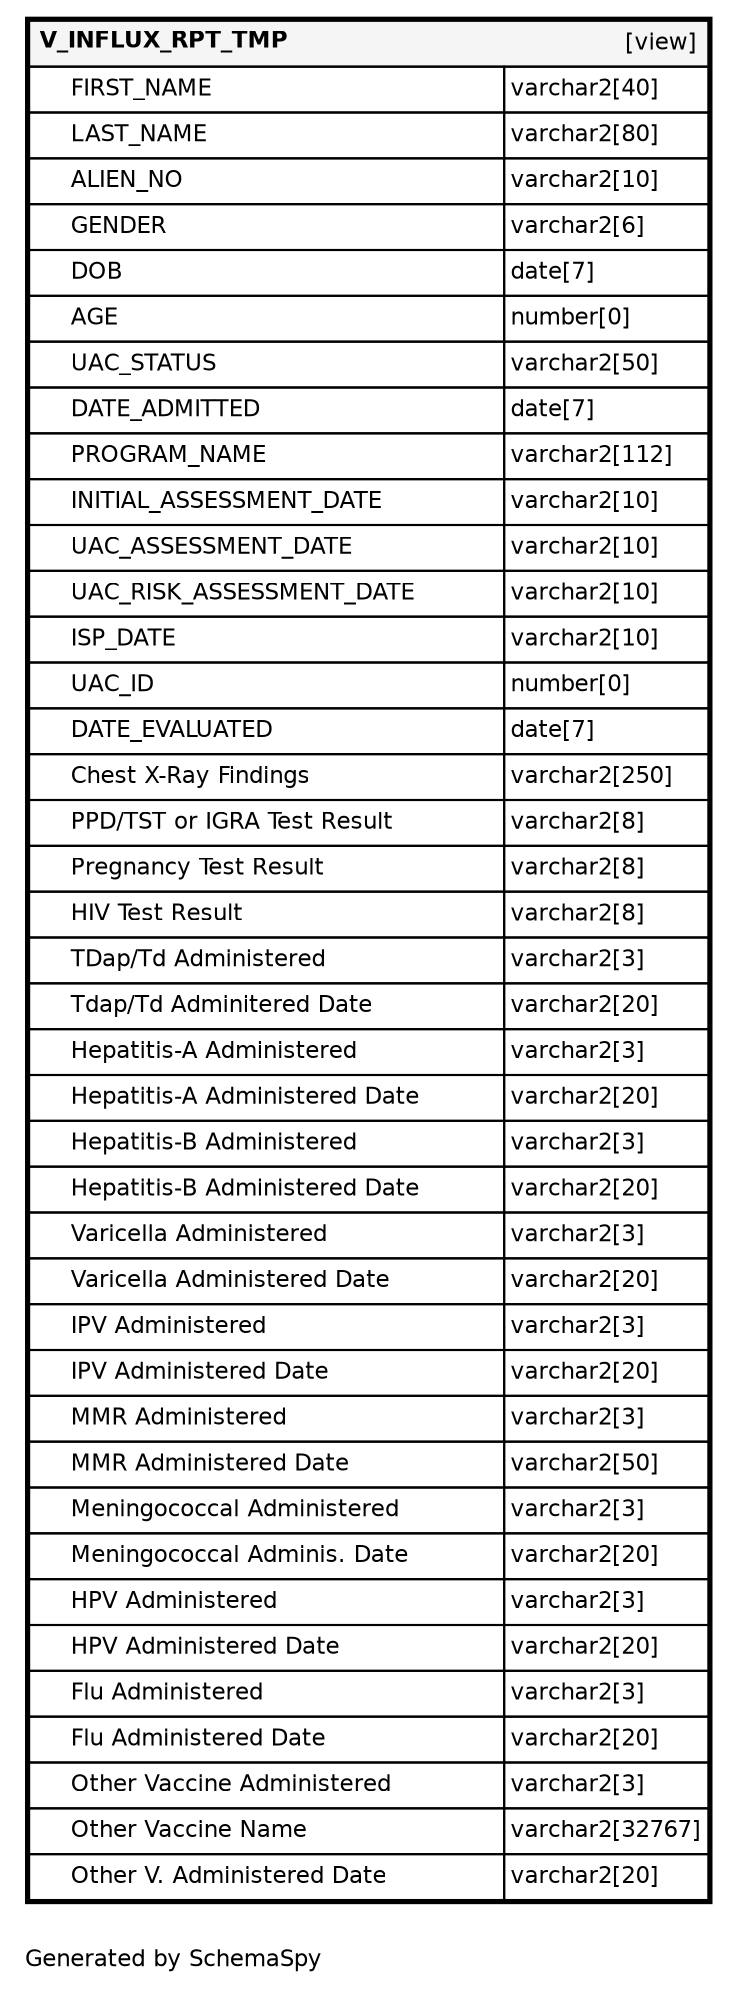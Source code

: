 digraph "oneDegreeRelationshipsDiagram" {
  graph [    rankdir="RL"    bgcolor="#ffffff"    label="\nGenerated by SchemaSpy"    labeljust="l"    nodesep="0.18"    ranksep="0.46"    fontname="Helvetica"    fontsize="11"    ration="compress"  ];  node [    fontname="Helvetica"    fontsize="11"    shape="plaintext"  ];  edge [    arrowsize="0.8"  ];
  "V_INFLUX_RPT_TMP" [
   label=<
    <TABLE BORDER="2" CELLBORDER="1" CELLSPACING="0" BGCOLOR="#ffffff">
      <TR><TD COLSPAN="4"  BGCOLOR="#f5f5f5"><TABLE BORDER="0" CELLSPACING="0"><TR><TD ALIGN="LEFT" FIXEDSIZE="TRUE" WIDTH="131" HEIGHT="16"><B>V_INFLUX_RPT_TMP</B></TD><TD ALIGN="RIGHT">[view]</TD></TR></TABLE></TD></TR>
      <TR><TD PORT="FIRST_NAME" COLSPAN="2" ALIGN="LEFT"><TABLE BORDER="0" CELLSPACING="0" ALIGN="LEFT"><TR ALIGN="LEFT"><TD ALIGN="LEFT" FIXEDSIZE="TRUE" WIDTH="15" HEIGHT="16"></TD><TD ALIGN="LEFT" FIXEDSIZE="TRUE" WIDTH="207" HEIGHT="16">FIRST_NAME</TD></TR></TABLE></TD><TD PORT="FIRST_NAME.type" ALIGN="LEFT">varchar2[40]</TD></TR>
      <TR><TD PORT="LAST_NAME" COLSPAN="2" ALIGN="LEFT"><TABLE BORDER="0" CELLSPACING="0" ALIGN="LEFT"><TR ALIGN="LEFT"><TD ALIGN="LEFT" FIXEDSIZE="TRUE" WIDTH="15" HEIGHT="16"></TD><TD ALIGN="LEFT" FIXEDSIZE="TRUE" WIDTH="207" HEIGHT="16">LAST_NAME</TD></TR></TABLE></TD><TD PORT="LAST_NAME.type" ALIGN="LEFT">varchar2[80]</TD></TR>
      <TR><TD PORT="ALIEN_NO" COLSPAN="2" ALIGN="LEFT"><TABLE BORDER="0" CELLSPACING="0" ALIGN="LEFT"><TR ALIGN="LEFT"><TD ALIGN="LEFT" FIXEDSIZE="TRUE" WIDTH="15" HEIGHT="16"></TD><TD ALIGN="LEFT" FIXEDSIZE="TRUE" WIDTH="207" HEIGHT="16">ALIEN_NO</TD></TR></TABLE></TD><TD PORT="ALIEN_NO.type" ALIGN="LEFT">varchar2[10]</TD></TR>
      <TR><TD PORT="GENDER" COLSPAN="2" ALIGN="LEFT"><TABLE BORDER="0" CELLSPACING="0" ALIGN="LEFT"><TR ALIGN="LEFT"><TD ALIGN="LEFT" FIXEDSIZE="TRUE" WIDTH="15" HEIGHT="16"></TD><TD ALIGN="LEFT" FIXEDSIZE="TRUE" WIDTH="207" HEIGHT="16">GENDER</TD></TR></TABLE></TD><TD PORT="GENDER.type" ALIGN="LEFT">varchar2[6]</TD></TR>
      <TR><TD PORT="DOB" COLSPAN="2" ALIGN="LEFT"><TABLE BORDER="0" CELLSPACING="0" ALIGN="LEFT"><TR ALIGN="LEFT"><TD ALIGN="LEFT" FIXEDSIZE="TRUE" WIDTH="15" HEIGHT="16"></TD><TD ALIGN="LEFT" FIXEDSIZE="TRUE" WIDTH="207" HEIGHT="16">DOB</TD></TR></TABLE></TD><TD PORT="DOB.type" ALIGN="LEFT">date[7]</TD></TR>
      <TR><TD PORT="AGE" COLSPAN="2" ALIGN="LEFT"><TABLE BORDER="0" CELLSPACING="0" ALIGN="LEFT"><TR ALIGN="LEFT"><TD ALIGN="LEFT" FIXEDSIZE="TRUE" WIDTH="15" HEIGHT="16"></TD><TD ALIGN="LEFT" FIXEDSIZE="TRUE" WIDTH="207" HEIGHT="16">AGE</TD></TR></TABLE></TD><TD PORT="AGE.type" ALIGN="LEFT">number[0]</TD></TR>
      <TR><TD PORT="UAC_STATUS" COLSPAN="2" ALIGN="LEFT"><TABLE BORDER="0" CELLSPACING="0" ALIGN="LEFT"><TR ALIGN="LEFT"><TD ALIGN="LEFT" FIXEDSIZE="TRUE" WIDTH="15" HEIGHT="16"></TD><TD ALIGN="LEFT" FIXEDSIZE="TRUE" WIDTH="207" HEIGHT="16">UAC_STATUS</TD></TR></TABLE></TD><TD PORT="UAC_STATUS.type" ALIGN="LEFT">varchar2[50]</TD></TR>
      <TR><TD PORT="DATE_ADMITTED" COLSPAN="2" ALIGN="LEFT"><TABLE BORDER="0" CELLSPACING="0" ALIGN="LEFT"><TR ALIGN="LEFT"><TD ALIGN="LEFT" FIXEDSIZE="TRUE" WIDTH="15" HEIGHT="16"></TD><TD ALIGN="LEFT" FIXEDSIZE="TRUE" WIDTH="207" HEIGHT="16">DATE_ADMITTED</TD></TR></TABLE></TD><TD PORT="DATE_ADMITTED.type" ALIGN="LEFT">date[7]</TD></TR>
      <TR><TD PORT="PROGRAM_NAME" COLSPAN="2" ALIGN="LEFT"><TABLE BORDER="0" CELLSPACING="0" ALIGN="LEFT"><TR ALIGN="LEFT"><TD ALIGN="LEFT" FIXEDSIZE="TRUE" WIDTH="15" HEIGHT="16"></TD><TD ALIGN="LEFT" FIXEDSIZE="TRUE" WIDTH="207" HEIGHT="16">PROGRAM_NAME</TD></TR></TABLE></TD><TD PORT="PROGRAM_NAME.type" ALIGN="LEFT">varchar2[112]</TD></TR>
      <TR><TD PORT="INITIAL_ASSESSMENT_DATE" COLSPAN="2" ALIGN="LEFT"><TABLE BORDER="0" CELLSPACING="0" ALIGN="LEFT"><TR ALIGN="LEFT"><TD ALIGN="LEFT" FIXEDSIZE="TRUE" WIDTH="15" HEIGHT="16"></TD><TD ALIGN="LEFT" FIXEDSIZE="TRUE" WIDTH="207" HEIGHT="16">INITIAL_ASSESSMENT_DATE</TD></TR></TABLE></TD><TD PORT="INITIAL_ASSESSMENT_DATE.type" ALIGN="LEFT">varchar2[10]</TD></TR>
      <TR><TD PORT="UAC_ASSESSMENT_DATE" COLSPAN="2" ALIGN="LEFT"><TABLE BORDER="0" CELLSPACING="0" ALIGN="LEFT"><TR ALIGN="LEFT"><TD ALIGN="LEFT" FIXEDSIZE="TRUE" WIDTH="15" HEIGHT="16"></TD><TD ALIGN="LEFT" FIXEDSIZE="TRUE" WIDTH="207" HEIGHT="16">UAC_ASSESSMENT_DATE</TD></TR></TABLE></TD><TD PORT="UAC_ASSESSMENT_DATE.type" ALIGN="LEFT">varchar2[10]</TD></TR>
      <TR><TD PORT="UAC_RISK_ASSESSMENT_DATE" COLSPAN="2" ALIGN="LEFT"><TABLE BORDER="0" CELLSPACING="0" ALIGN="LEFT"><TR ALIGN="LEFT"><TD ALIGN="LEFT" FIXEDSIZE="TRUE" WIDTH="15" HEIGHT="16"></TD><TD ALIGN="LEFT" FIXEDSIZE="TRUE" WIDTH="207" HEIGHT="16">UAC_RISK_ASSESSMENT_DATE</TD></TR></TABLE></TD><TD PORT="UAC_RISK_ASSESSMENT_DATE.type" ALIGN="LEFT">varchar2[10]</TD></TR>
      <TR><TD PORT="ISP_DATE" COLSPAN="2" ALIGN="LEFT"><TABLE BORDER="0" CELLSPACING="0" ALIGN="LEFT"><TR ALIGN="LEFT"><TD ALIGN="LEFT" FIXEDSIZE="TRUE" WIDTH="15" HEIGHT="16"></TD><TD ALIGN="LEFT" FIXEDSIZE="TRUE" WIDTH="207" HEIGHT="16">ISP_DATE</TD></TR></TABLE></TD><TD PORT="ISP_DATE.type" ALIGN="LEFT">varchar2[10]</TD></TR>
      <TR><TD PORT="UAC_ID" COLSPAN="2" ALIGN="LEFT"><TABLE BORDER="0" CELLSPACING="0" ALIGN="LEFT"><TR ALIGN="LEFT"><TD ALIGN="LEFT" FIXEDSIZE="TRUE" WIDTH="15" HEIGHT="16"></TD><TD ALIGN="LEFT" FIXEDSIZE="TRUE" WIDTH="207" HEIGHT="16">UAC_ID</TD></TR></TABLE></TD><TD PORT="UAC_ID.type" ALIGN="LEFT">number[0]</TD></TR>
      <TR><TD PORT="DATE_EVALUATED" COLSPAN="2" ALIGN="LEFT"><TABLE BORDER="0" CELLSPACING="0" ALIGN="LEFT"><TR ALIGN="LEFT"><TD ALIGN="LEFT" FIXEDSIZE="TRUE" WIDTH="15" HEIGHT="16"></TD><TD ALIGN="LEFT" FIXEDSIZE="TRUE" WIDTH="207" HEIGHT="16">DATE_EVALUATED</TD></TR></TABLE></TD><TD PORT="DATE_EVALUATED.type" ALIGN="LEFT">date[7]</TD></TR>
      <TR><TD PORT="Chest X-Ray Findings" COLSPAN="2" ALIGN="LEFT"><TABLE BORDER="0" CELLSPACING="0" ALIGN="LEFT"><TR ALIGN="LEFT"><TD ALIGN="LEFT" FIXEDSIZE="TRUE" WIDTH="15" HEIGHT="16"></TD><TD ALIGN="LEFT" FIXEDSIZE="TRUE" WIDTH="207" HEIGHT="16">Chest X-Ray Findings</TD></TR></TABLE></TD><TD PORT="Chest X-Ray Findings.type" ALIGN="LEFT">varchar2[250]</TD></TR>
      <TR><TD PORT="PPD/TST or IGRA Test Result" COLSPAN="2" ALIGN="LEFT"><TABLE BORDER="0" CELLSPACING="0" ALIGN="LEFT"><TR ALIGN="LEFT"><TD ALIGN="LEFT" FIXEDSIZE="TRUE" WIDTH="15" HEIGHT="16"></TD><TD ALIGN="LEFT" FIXEDSIZE="TRUE" WIDTH="207" HEIGHT="16">PPD/TST or IGRA Test Result</TD></TR></TABLE></TD><TD PORT="PPD/TST or IGRA Test Result.type" ALIGN="LEFT">varchar2[8]</TD></TR>
      <TR><TD PORT="Pregnancy Test Result" COLSPAN="2" ALIGN="LEFT"><TABLE BORDER="0" CELLSPACING="0" ALIGN="LEFT"><TR ALIGN="LEFT"><TD ALIGN="LEFT" FIXEDSIZE="TRUE" WIDTH="15" HEIGHT="16"></TD><TD ALIGN="LEFT" FIXEDSIZE="TRUE" WIDTH="207" HEIGHT="16">Pregnancy Test Result</TD></TR></TABLE></TD><TD PORT="Pregnancy Test Result.type" ALIGN="LEFT">varchar2[8]</TD></TR>
      <TR><TD PORT="HIV Test Result" COLSPAN="2" ALIGN="LEFT"><TABLE BORDER="0" CELLSPACING="0" ALIGN="LEFT"><TR ALIGN="LEFT"><TD ALIGN="LEFT" FIXEDSIZE="TRUE" WIDTH="15" HEIGHT="16"></TD><TD ALIGN="LEFT" FIXEDSIZE="TRUE" WIDTH="207" HEIGHT="16">HIV Test Result</TD></TR></TABLE></TD><TD PORT="HIV Test Result.type" ALIGN="LEFT">varchar2[8]</TD></TR>
      <TR><TD PORT="TDap/Td Administered" COLSPAN="2" ALIGN="LEFT"><TABLE BORDER="0" CELLSPACING="0" ALIGN="LEFT"><TR ALIGN="LEFT"><TD ALIGN="LEFT" FIXEDSIZE="TRUE" WIDTH="15" HEIGHT="16"></TD><TD ALIGN="LEFT" FIXEDSIZE="TRUE" WIDTH="207" HEIGHT="16">TDap/Td Administered</TD></TR></TABLE></TD><TD PORT="TDap/Td Administered.type" ALIGN="LEFT">varchar2[3]</TD></TR>
      <TR><TD PORT="Tdap/Td Adminitered Date" COLSPAN="2" ALIGN="LEFT"><TABLE BORDER="0" CELLSPACING="0" ALIGN="LEFT"><TR ALIGN="LEFT"><TD ALIGN="LEFT" FIXEDSIZE="TRUE" WIDTH="15" HEIGHT="16"></TD><TD ALIGN="LEFT" FIXEDSIZE="TRUE" WIDTH="207" HEIGHT="16">Tdap/Td Adminitered Date</TD></TR></TABLE></TD><TD PORT="Tdap/Td Adminitered Date.type" ALIGN="LEFT">varchar2[20]</TD></TR>
      <TR><TD PORT="Hepatitis-A Administered" COLSPAN="2" ALIGN="LEFT"><TABLE BORDER="0" CELLSPACING="0" ALIGN="LEFT"><TR ALIGN="LEFT"><TD ALIGN="LEFT" FIXEDSIZE="TRUE" WIDTH="15" HEIGHT="16"></TD><TD ALIGN="LEFT" FIXEDSIZE="TRUE" WIDTH="207" HEIGHT="16">Hepatitis-A Administered</TD></TR></TABLE></TD><TD PORT="Hepatitis-A Administered.type" ALIGN="LEFT">varchar2[3]</TD></TR>
      <TR><TD PORT="Hepatitis-A Administered Date" COLSPAN="2" ALIGN="LEFT"><TABLE BORDER="0" CELLSPACING="0" ALIGN="LEFT"><TR ALIGN="LEFT"><TD ALIGN="LEFT" FIXEDSIZE="TRUE" WIDTH="15" HEIGHT="16"></TD><TD ALIGN="LEFT" FIXEDSIZE="TRUE" WIDTH="207" HEIGHT="16">Hepatitis-A Administered Date</TD></TR></TABLE></TD><TD PORT="Hepatitis-A Administered Date.type" ALIGN="LEFT">varchar2[20]</TD></TR>
      <TR><TD PORT="Hepatitis-B Administered" COLSPAN="2" ALIGN="LEFT"><TABLE BORDER="0" CELLSPACING="0" ALIGN="LEFT"><TR ALIGN="LEFT"><TD ALIGN="LEFT" FIXEDSIZE="TRUE" WIDTH="15" HEIGHT="16"></TD><TD ALIGN="LEFT" FIXEDSIZE="TRUE" WIDTH="207" HEIGHT="16">Hepatitis-B Administered</TD></TR></TABLE></TD><TD PORT="Hepatitis-B Administered.type" ALIGN="LEFT">varchar2[3]</TD></TR>
      <TR><TD PORT="Hepatitis-B Administered Date" COLSPAN="2" ALIGN="LEFT"><TABLE BORDER="0" CELLSPACING="0" ALIGN="LEFT"><TR ALIGN="LEFT"><TD ALIGN="LEFT" FIXEDSIZE="TRUE" WIDTH="15" HEIGHT="16"></TD><TD ALIGN="LEFT" FIXEDSIZE="TRUE" WIDTH="207" HEIGHT="16">Hepatitis-B Administered Date</TD></TR></TABLE></TD><TD PORT="Hepatitis-B Administered Date.type" ALIGN="LEFT">varchar2[20]</TD></TR>
      <TR><TD PORT="Varicella Administered" COLSPAN="2" ALIGN="LEFT"><TABLE BORDER="0" CELLSPACING="0" ALIGN="LEFT"><TR ALIGN="LEFT"><TD ALIGN="LEFT" FIXEDSIZE="TRUE" WIDTH="15" HEIGHT="16"></TD><TD ALIGN="LEFT" FIXEDSIZE="TRUE" WIDTH="207" HEIGHT="16">Varicella Administered</TD></TR></TABLE></TD><TD PORT="Varicella Administered.type" ALIGN="LEFT">varchar2[3]</TD></TR>
      <TR><TD PORT="Varicella Administered Date" COLSPAN="2" ALIGN="LEFT"><TABLE BORDER="0" CELLSPACING="0" ALIGN="LEFT"><TR ALIGN="LEFT"><TD ALIGN="LEFT" FIXEDSIZE="TRUE" WIDTH="15" HEIGHT="16"></TD><TD ALIGN="LEFT" FIXEDSIZE="TRUE" WIDTH="207" HEIGHT="16">Varicella Administered Date</TD></TR></TABLE></TD><TD PORT="Varicella Administered Date.type" ALIGN="LEFT">varchar2[20]</TD></TR>
      <TR><TD PORT="IPV Administered" COLSPAN="2" ALIGN="LEFT"><TABLE BORDER="0" CELLSPACING="0" ALIGN="LEFT"><TR ALIGN="LEFT"><TD ALIGN="LEFT" FIXEDSIZE="TRUE" WIDTH="15" HEIGHT="16"></TD><TD ALIGN="LEFT" FIXEDSIZE="TRUE" WIDTH="207" HEIGHT="16">IPV Administered</TD></TR></TABLE></TD><TD PORT="IPV Administered.type" ALIGN="LEFT">varchar2[3]</TD></TR>
      <TR><TD PORT="IPV Administered Date" COLSPAN="2" ALIGN="LEFT"><TABLE BORDER="0" CELLSPACING="0" ALIGN="LEFT"><TR ALIGN="LEFT"><TD ALIGN="LEFT" FIXEDSIZE="TRUE" WIDTH="15" HEIGHT="16"></TD><TD ALIGN="LEFT" FIXEDSIZE="TRUE" WIDTH="207" HEIGHT="16">IPV Administered Date</TD></TR></TABLE></TD><TD PORT="IPV Administered Date.type" ALIGN="LEFT">varchar2[20]</TD></TR>
      <TR><TD PORT="MMR Administered" COLSPAN="2" ALIGN="LEFT"><TABLE BORDER="0" CELLSPACING="0" ALIGN="LEFT"><TR ALIGN="LEFT"><TD ALIGN="LEFT" FIXEDSIZE="TRUE" WIDTH="15" HEIGHT="16"></TD><TD ALIGN="LEFT" FIXEDSIZE="TRUE" WIDTH="207" HEIGHT="16">MMR Administered</TD></TR></TABLE></TD><TD PORT="MMR Administered.type" ALIGN="LEFT">varchar2[3]</TD></TR>
      <TR><TD PORT="MMR Administered Date" COLSPAN="2" ALIGN="LEFT"><TABLE BORDER="0" CELLSPACING="0" ALIGN="LEFT"><TR ALIGN="LEFT"><TD ALIGN="LEFT" FIXEDSIZE="TRUE" WIDTH="15" HEIGHT="16"></TD><TD ALIGN="LEFT" FIXEDSIZE="TRUE" WIDTH="207" HEIGHT="16">MMR Administered Date</TD></TR></TABLE></TD><TD PORT="MMR Administered Date.type" ALIGN="LEFT">varchar2[50]</TD></TR>
      <TR><TD PORT="Meningococcal Administered" COLSPAN="2" ALIGN="LEFT"><TABLE BORDER="0" CELLSPACING="0" ALIGN="LEFT"><TR ALIGN="LEFT"><TD ALIGN="LEFT" FIXEDSIZE="TRUE" WIDTH="15" HEIGHT="16"></TD><TD ALIGN="LEFT" FIXEDSIZE="TRUE" WIDTH="207" HEIGHT="16">Meningococcal Administered</TD></TR></TABLE></TD><TD PORT="Meningococcal Administered.type" ALIGN="LEFT">varchar2[3]</TD></TR>
      <TR><TD PORT="Meningococcal Adminis. Date" COLSPAN="2" ALIGN="LEFT"><TABLE BORDER="0" CELLSPACING="0" ALIGN="LEFT"><TR ALIGN="LEFT"><TD ALIGN="LEFT" FIXEDSIZE="TRUE" WIDTH="15" HEIGHT="16"></TD><TD ALIGN="LEFT" FIXEDSIZE="TRUE" WIDTH="207" HEIGHT="16">Meningococcal Adminis. Date</TD></TR></TABLE></TD><TD PORT="Meningococcal Adminis. Date.type" ALIGN="LEFT">varchar2[20]</TD></TR>
      <TR><TD PORT="HPV Administered" COLSPAN="2" ALIGN="LEFT"><TABLE BORDER="0" CELLSPACING="0" ALIGN="LEFT"><TR ALIGN="LEFT"><TD ALIGN="LEFT" FIXEDSIZE="TRUE" WIDTH="15" HEIGHT="16"></TD><TD ALIGN="LEFT" FIXEDSIZE="TRUE" WIDTH="207" HEIGHT="16">HPV Administered</TD></TR></TABLE></TD><TD PORT="HPV Administered.type" ALIGN="LEFT">varchar2[3]</TD></TR>
      <TR><TD PORT="HPV Administered Date" COLSPAN="2" ALIGN="LEFT"><TABLE BORDER="0" CELLSPACING="0" ALIGN="LEFT"><TR ALIGN="LEFT"><TD ALIGN="LEFT" FIXEDSIZE="TRUE" WIDTH="15" HEIGHT="16"></TD><TD ALIGN="LEFT" FIXEDSIZE="TRUE" WIDTH="207" HEIGHT="16">HPV Administered Date</TD></TR></TABLE></TD><TD PORT="HPV Administered Date.type" ALIGN="LEFT">varchar2[20]</TD></TR>
      <TR><TD PORT="Flu Administered" COLSPAN="2" ALIGN="LEFT"><TABLE BORDER="0" CELLSPACING="0" ALIGN="LEFT"><TR ALIGN="LEFT"><TD ALIGN="LEFT" FIXEDSIZE="TRUE" WIDTH="15" HEIGHT="16"></TD><TD ALIGN="LEFT" FIXEDSIZE="TRUE" WIDTH="207" HEIGHT="16">Flu Administered</TD></TR></TABLE></TD><TD PORT="Flu Administered.type" ALIGN="LEFT">varchar2[3]</TD></TR>
      <TR><TD PORT="Flu Administered Date" COLSPAN="2" ALIGN="LEFT"><TABLE BORDER="0" CELLSPACING="0" ALIGN="LEFT"><TR ALIGN="LEFT"><TD ALIGN="LEFT" FIXEDSIZE="TRUE" WIDTH="15" HEIGHT="16"></TD><TD ALIGN="LEFT" FIXEDSIZE="TRUE" WIDTH="207" HEIGHT="16">Flu Administered Date</TD></TR></TABLE></TD><TD PORT="Flu Administered Date.type" ALIGN="LEFT">varchar2[20]</TD></TR>
      <TR><TD PORT="Other Vaccine Administered" COLSPAN="2" ALIGN="LEFT"><TABLE BORDER="0" CELLSPACING="0" ALIGN="LEFT"><TR ALIGN="LEFT"><TD ALIGN="LEFT" FIXEDSIZE="TRUE" WIDTH="15" HEIGHT="16"></TD><TD ALIGN="LEFT" FIXEDSIZE="TRUE" WIDTH="207" HEIGHT="16">Other Vaccine Administered</TD></TR></TABLE></TD><TD PORT="Other Vaccine Administered.type" ALIGN="LEFT">varchar2[3]</TD></TR>
      <TR><TD PORT="Other Vaccine Name" COLSPAN="2" ALIGN="LEFT"><TABLE BORDER="0" CELLSPACING="0" ALIGN="LEFT"><TR ALIGN="LEFT"><TD ALIGN="LEFT" FIXEDSIZE="TRUE" WIDTH="15" HEIGHT="16"></TD><TD ALIGN="LEFT" FIXEDSIZE="TRUE" WIDTH="207" HEIGHT="16">Other Vaccine Name</TD></TR></TABLE></TD><TD PORT="Other Vaccine Name.type" ALIGN="LEFT">varchar2[32767]</TD></TR>
      <TR><TD PORT="Other V. Administered Date" COLSPAN="2" ALIGN="LEFT"><TABLE BORDER="0" CELLSPACING="0" ALIGN="LEFT"><TR ALIGN="LEFT"><TD ALIGN="LEFT" FIXEDSIZE="TRUE" WIDTH="15" HEIGHT="16"></TD><TD ALIGN="LEFT" FIXEDSIZE="TRUE" WIDTH="207" HEIGHT="16">Other V. Administered Date</TD></TR></TABLE></TD><TD PORT="Other V. Administered Date.type" ALIGN="LEFT">varchar2[20]</TD></TR>
    </TABLE>>
    URL="V_INFLUX_RPT_TMP.html"
    target="_top"
    tooltip="V_INFLUX_RPT_TMP"
  ];
}
